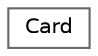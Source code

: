 digraph "Graphical Class Hierarchy"
{
 // LATEX_PDF_SIZE
  bgcolor="transparent";
  edge [fontname=Helvetica,fontsize=10,labelfontname=Helvetica,labelfontsize=10];
  node [fontname=Helvetica,fontsize=10,shape=box,height=0.2,width=0.4];
  rankdir="LR";
  Node0 [id="Node000000",label="Card",height=0.2,width=0.4,color="grey40", fillcolor="white", style="filled",URL="$classCard.html",tooltip="Default card element class representing a single card."];
}
